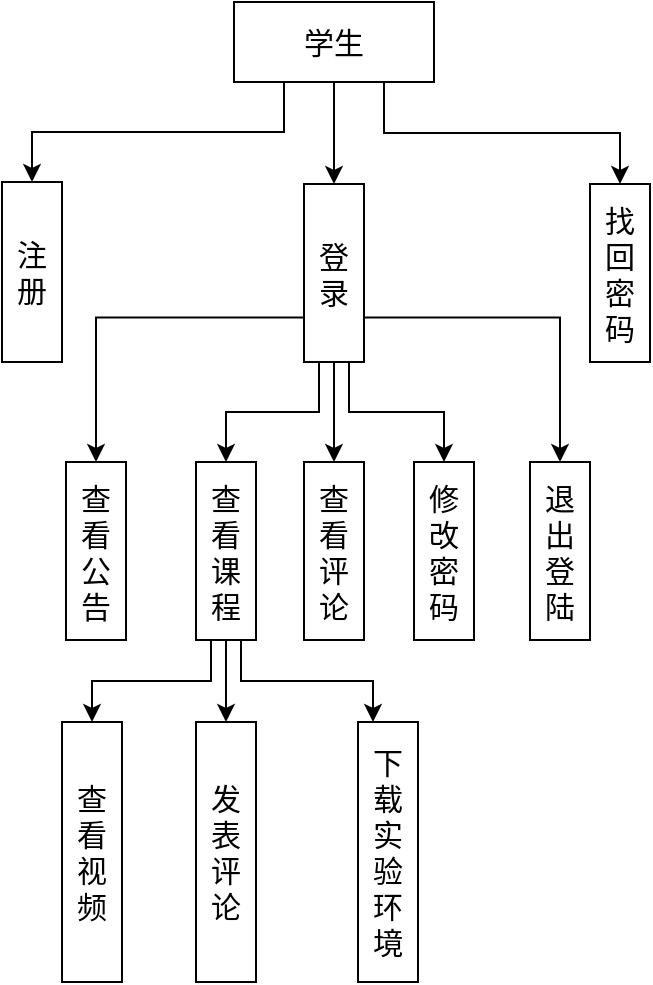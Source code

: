 <mxfile version="17.1.2" type="github">
  <diagram id="VdfxNGfGI-9a-1zbopul" name="Page-1">
    <mxGraphModel dx="1422" dy="754" grid="1" gridSize="1000" guides="1" tooltips="1" connect="1" arrows="1" fold="1" page="1" pageScale="1" pageWidth="827" pageHeight="1169" background="none" math="0" shadow="0">
      <root>
        <mxCell id="0" />
        <mxCell id="1" parent="0" />
        <mxCell id="c_Y7MV0C_1H0TnpsTDgz-57" style="edgeStyle=orthogonalEdgeStyle;rounded=0;orthogonalLoop=1;jettySize=auto;html=1;exitX=0.25;exitY=1;exitDx=0;exitDy=0;entryX=0.5;entryY=0;entryDx=0;entryDy=0;fontSize=15;" edge="1" parent="1" source="c_Y7MV0C_1H0TnpsTDgz-55" target="c_Y7MV0C_1H0TnpsTDgz-56">
          <mxGeometry relative="1" as="geometry" />
        </mxCell>
        <mxCell id="c_Y7MV0C_1H0TnpsTDgz-59" style="edgeStyle=orthogonalEdgeStyle;rounded=0;orthogonalLoop=1;jettySize=auto;html=1;exitX=0.5;exitY=1;exitDx=0;exitDy=0;entryX=0.5;entryY=0;entryDx=0;entryDy=0;fontSize=15;" edge="1" parent="1" source="c_Y7MV0C_1H0TnpsTDgz-55" target="c_Y7MV0C_1H0TnpsTDgz-58">
          <mxGeometry relative="1" as="geometry" />
        </mxCell>
        <mxCell id="c_Y7MV0C_1H0TnpsTDgz-63" style="edgeStyle=orthogonalEdgeStyle;rounded=0;orthogonalLoop=1;jettySize=auto;html=1;exitX=0.75;exitY=1;exitDx=0;exitDy=0;entryX=0.5;entryY=0;entryDx=0;entryDy=0;fontSize=15;" edge="1" parent="1" source="c_Y7MV0C_1H0TnpsTDgz-55" target="c_Y7MV0C_1H0TnpsTDgz-61">
          <mxGeometry relative="1" as="geometry" />
        </mxCell>
        <mxCell id="c_Y7MV0C_1H0TnpsTDgz-55" value="学生" style="rounded=0;whiteSpace=wrap;html=1;fontSize=15;" vertex="1" parent="1">
          <mxGeometry x="346" y="140" width="100" height="40" as="geometry" />
        </mxCell>
        <mxCell id="c_Y7MV0C_1H0TnpsTDgz-56" value="注册" style="rounded=0;whiteSpace=wrap;html=1;fontSize=15;" vertex="1" parent="1">
          <mxGeometry x="230" y="230" width="30" height="90" as="geometry" />
        </mxCell>
        <mxCell id="c_Y7MV0C_1H0TnpsTDgz-91" style="edgeStyle=orthogonalEdgeStyle;rounded=0;orthogonalLoop=1;jettySize=auto;html=1;exitX=0;exitY=0.75;exitDx=0;exitDy=0;entryX=0.5;entryY=0;entryDx=0;entryDy=0;fontSize=15;" edge="1" parent="1" source="c_Y7MV0C_1H0TnpsTDgz-58" target="c_Y7MV0C_1H0TnpsTDgz-69">
          <mxGeometry relative="1" as="geometry" />
        </mxCell>
        <mxCell id="c_Y7MV0C_1H0TnpsTDgz-92" style="edgeStyle=orthogonalEdgeStyle;rounded=0;orthogonalLoop=1;jettySize=auto;html=1;exitX=0.25;exitY=1;exitDx=0;exitDy=0;entryX=0.5;entryY=0;entryDx=0;entryDy=0;fontSize=15;" edge="1" parent="1" source="c_Y7MV0C_1H0TnpsTDgz-58" target="c_Y7MV0C_1H0TnpsTDgz-70">
          <mxGeometry relative="1" as="geometry" />
        </mxCell>
        <mxCell id="c_Y7MV0C_1H0TnpsTDgz-95" style="edgeStyle=orthogonalEdgeStyle;rounded=0;orthogonalLoop=1;jettySize=auto;html=1;exitX=0.5;exitY=1;exitDx=0;exitDy=0;entryX=0.5;entryY=0;entryDx=0;entryDy=0;fontSize=15;" edge="1" parent="1" source="c_Y7MV0C_1H0TnpsTDgz-58" target="c_Y7MV0C_1H0TnpsTDgz-71">
          <mxGeometry relative="1" as="geometry" />
        </mxCell>
        <mxCell id="c_Y7MV0C_1H0TnpsTDgz-96" style="edgeStyle=orthogonalEdgeStyle;rounded=0;orthogonalLoop=1;jettySize=auto;html=1;exitX=0.75;exitY=1;exitDx=0;exitDy=0;entryX=0.5;entryY=0;entryDx=0;entryDy=0;fontSize=15;" edge="1" parent="1" source="c_Y7MV0C_1H0TnpsTDgz-58" target="c_Y7MV0C_1H0TnpsTDgz-72">
          <mxGeometry relative="1" as="geometry" />
        </mxCell>
        <mxCell id="c_Y7MV0C_1H0TnpsTDgz-97" style="edgeStyle=orthogonalEdgeStyle;rounded=0;orthogonalLoop=1;jettySize=auto;html=1;exitX=1;exitY=0.75;exitDx=0;exitDy=0;entryX=0.5;entryY=0;entryDx=0;entryDy=0;fontSize=15;" edge="1" parent="1" source="c_Y7MV0C_1H0TnpsTDgz-58" target="c_Y7MV0C_1H0TnpsTDgz-87">
          <mxGeometry relative="1" as="geometry" />
        </mxCell>
        <mxCell id="c_Y7MV0C_1H0TnpsTDgz-58" value="登录" style="rounded=0;whiteSpace=wrap;html=1;fontSize=15;" vertex="1" parent="1">
          <mxGeometry x="381" y="231" width="30" height="89" as="geometry" />
        </mxCell>
        <mxCell id="c_Y7MV0C_1H0TnpsTDgz-61" value="找回密码" style="rounded=0;whiteSpace=wrap;html=1;fontSize=15;" vertex="1" parent="1">
          <mxGeometry x="524" y="231" width="30" height="89" as="geometry" />
        </mxCell>
        <mxCell id="c_Y7MV0C_1H0TnpsTDgz-69" value="查看公告" style="rounded=0;whiteSpace=wrap;html=1;fontSize=15;" vertex="1" parent="1">
          <mxGeometry x="262" y="370" width="30" height="89" as="geometry" />
        </mxCell>
        <mxCell id="c_Y7MV0C_1H0TnpsTDgz-84" style="edgeStyle=orthogonalEdgeStyle;rounded=0;orthogonalLoop=1;jettySize=auto;html=1;exitX=0.5;exitY=1;exitDx=0;exitDy=0;entryX=0.5;entryY=0;entryDx=0;entryDy=0;fontSize=15;" edge="1" parent="1" source="c_Y7MV0C_1H0TnpsTDgz-70" target="c_Y7MV0C_1H0TnpsTDgz-74">
          <mxGeometry relative="1" as="geometry" />
        </mxCell>
        <mxCell id="c_Y7MV0C_1H0TnpsTDgz-85" style="edgeStyle=orthogonalEdgeStyle;rounded=0;orthogonalLoop=1;jettySize=auto;html=1;exitX=0.75;exitY=1;exitDx=0;exitDy=0;entryX=0.25;entryY=0;entryDx=0;entryDy=0;fontSize=15;" edge="1" parent="1" source="c_Y7MV0C_1H0TnpsTDgz-70" target="c_Y7MV0C_1H0TnpsTDgz-75">
          <mxGeometry relative="1" as="geometry" />
        </mxCell>
        <mxCell id="c_Y7MV0C_1H0TnpsTDgz-86" style="edgeStyle=orthogonalEdgeStyle;rounded=0;orthogonalLoop=1;jettySize=auto;html=1;exitX=0.25;exitY=1;exitDx=0;exitDy=0;entryX=0.5;entryY=0;entryDx=0;entryDy=0;fontSize=15;" edge="1" parent="1" source="c_Y7MV0C_1H0TnpsTDgz-70" target="c_Y7MV0C_1H0TnpsTDgz-73">
          <mxGeometry relative="1" as="geometry" />
        </mxCell>
        <mxCell id="c_Y7MV0C_1H0TnpsTDgz-70" value="查看课程" style="rounded=0;whiteSpace=wrap;html=1;fontSize=15;" vertex="1" parent="1">
          <mxGeometry x="327" y="370" width="30" height="89" as="geometry" />
        </mxCell>
        <mxCell id="c_Y7MV0C_1H0TnpsTDgz-71" value="查看评论" style="rounded=0;whiteSpace=wrap;html=1;fontSize=15;" vertex="1" parent="1">
          <mxGeometry x="381" y="370" width="30" height="89" as="geometry" />
        </mxCell>
        <mxCell id="c_Y7MV0C_1H0TnpsTDgz-72" value="修改密码" style="rounded=0;whiteSpace=wrap;html=1;fontSize=15;" vertex="1" parent="1">
          <mxGeometry x="436" y="370" width="30" height="89" as="geometry" />
        </mxCell>
        <mxCell id="c_Y7MV0C_1H0TnpsTDgz-73" value="查看视频" style="rounded=0;whiteSpace=wrap;html=1;fontSize=15;" vertex="1" parent="1">
          <mxGeometry x="260" y="500" width="30" height="130" as="geometry" />
        </mxCell>
        <mxCell id="c_Y7MV0C_1H0TnpsTDgz-74" value="发表评论" style="rounded=0;whiteSpace=wrap;html=1;fontSize=15;" vertex="1" parent="1">
          <mxGeometry x="327" y="500" width="30" height="130" as="geometry" />
        </mxCell>
        <mxCell id="c_Y7MV0C_1H0TnpsTDgz-75" value="下载实验环境" style="rounded=0;whiteSpace=wrap;html=1;fontSize=15;" vertex="1" parent="1">
          <mxGeometry x="408" y="500" width="30" height="130" as="geometry" />
        </mxCell>
        <mxCell id="c_Y7MV0C_1H0TnpsTDgz-87" value="退出登陆" style="rounded=0;whiteSpace=wrap;html=1;fontSize=15;" vertex="1" parent="1">
          <mxGeometry x="494" y="370" width="30" height="89" as="geometry" />
        </mxCell>
      </root>
    </mxGraphModel>
  </diagram>
</mxfile>

